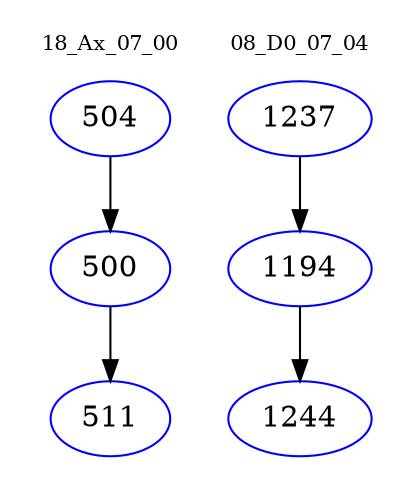 digraph{
subgraph cluster_0 {
color = white
label = "18_Ax_07_00";
fontsize=10;
T0_504 [label="504", color="blue"]
T0_504 -> T0_500 [color="black"]
T0_500 [label="500", color="blue"]
T0_500 -> T0_511 [color="black"]
T0_511 [label="511", color="blue"]
}
subgraph cluster_1 {
color = white
label = "08_D0_07_04";
fontsize=10;
T1_1237 [label="1237", color="blue"]
T1_1237 -> T1_1194 [color="black"]
T1_1194 [label="1194", color="blue"]
T1_1194 -> T1_1244 [color="black"]
T1_1244 [label="1244", color="blue"]
}
}
